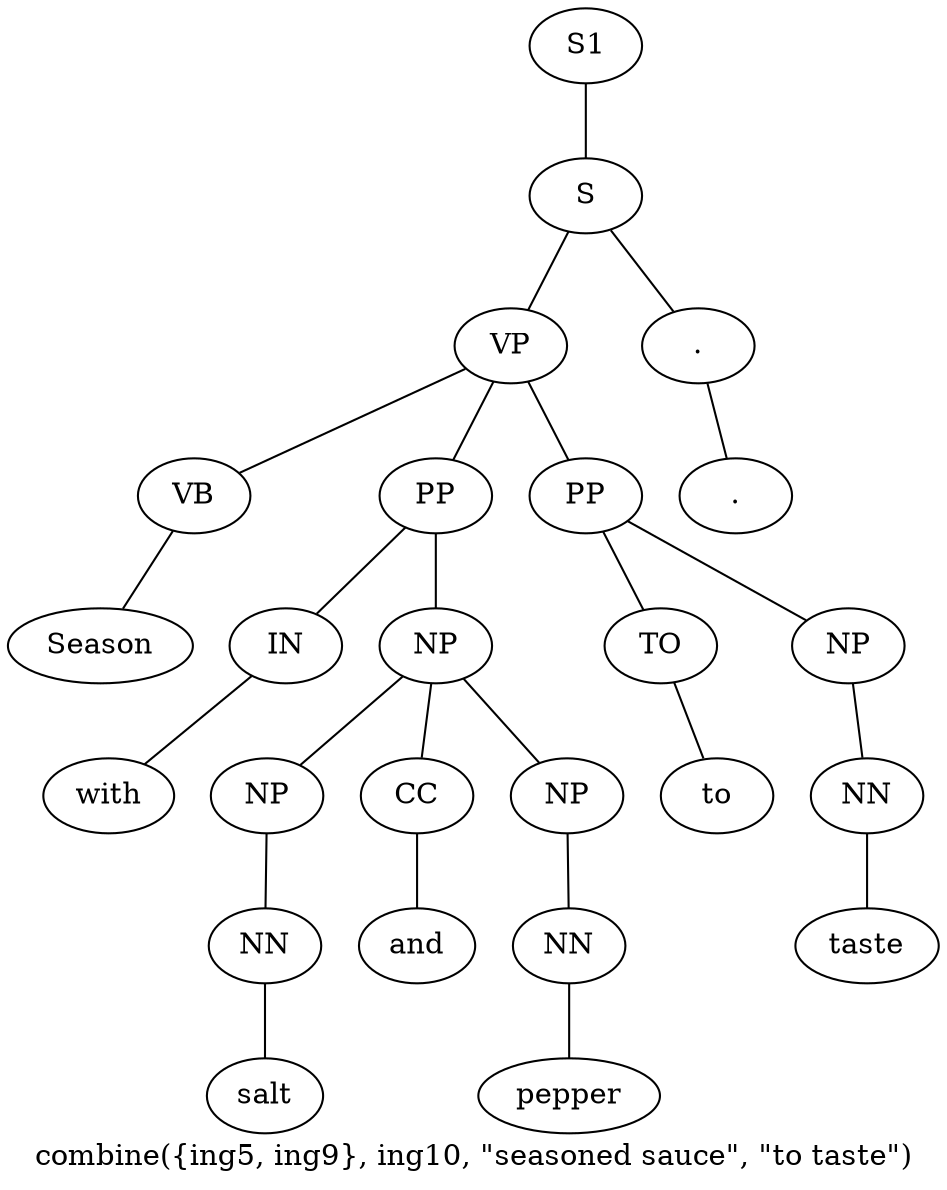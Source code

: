 graph SyntaxGraph {
	label = "combine({ing5, ing9}, ing10, \"seasoned sauce\", \"to taste\")";
	Node0 [label="S1"];
	Node1 [label="S"];
	Node2 [label="VP"];
	Node3 [label="VB"];
	Node4 [label="Season"];
	Node5 [label="PP"];
	Node6 [label="IN"];
	Node7 [label="with"];
	Node8 [label="NP"];
	Node9 [label="NP"];
	Node10 [label="NN"];
	Node11 [label="salt"];
	Node12 [label="CC"];
	Node13 [label="and"];
	Node14 [label="NP"];
	Node15 [label="NN"];
	Node16 [label="pepper"];
	Node17 [label="PP"];
	Node18 [label="TO"];
	Node19 [label="to"];
	Node20 [label="NP"];
	Node21 [label="NN"];
	Node22 [label="taste"];
	Node23 [label="."];
	Node24 [label="."];

	Node0 -- Node1;
	Node1 -- Node2;
	Node1 -- Node23;
	Node2 -- Node3;
	Node2 -- Node5;
	Node2 -- Node17;
	Node3 -- Node4;
	Node5 -- Node6;
	Node5 -- Node8;
	Node6 -- Node7;
	Node8 -- Node9;
	Node8 -- Node12;
	Node8 -- Node14;
	Node9 -- Node10;
	Node10 -- Node11;
	Node12 -- Node13;
	Node14 -- Node15;
	Node15 -- Node16;
	Node17 -- Node18;
	Node17 -- Node20;
	Node18 -- Node19;
	Node20 -- Node21;
	Node21 -- Node22;
	Node23 -- Node24;
}